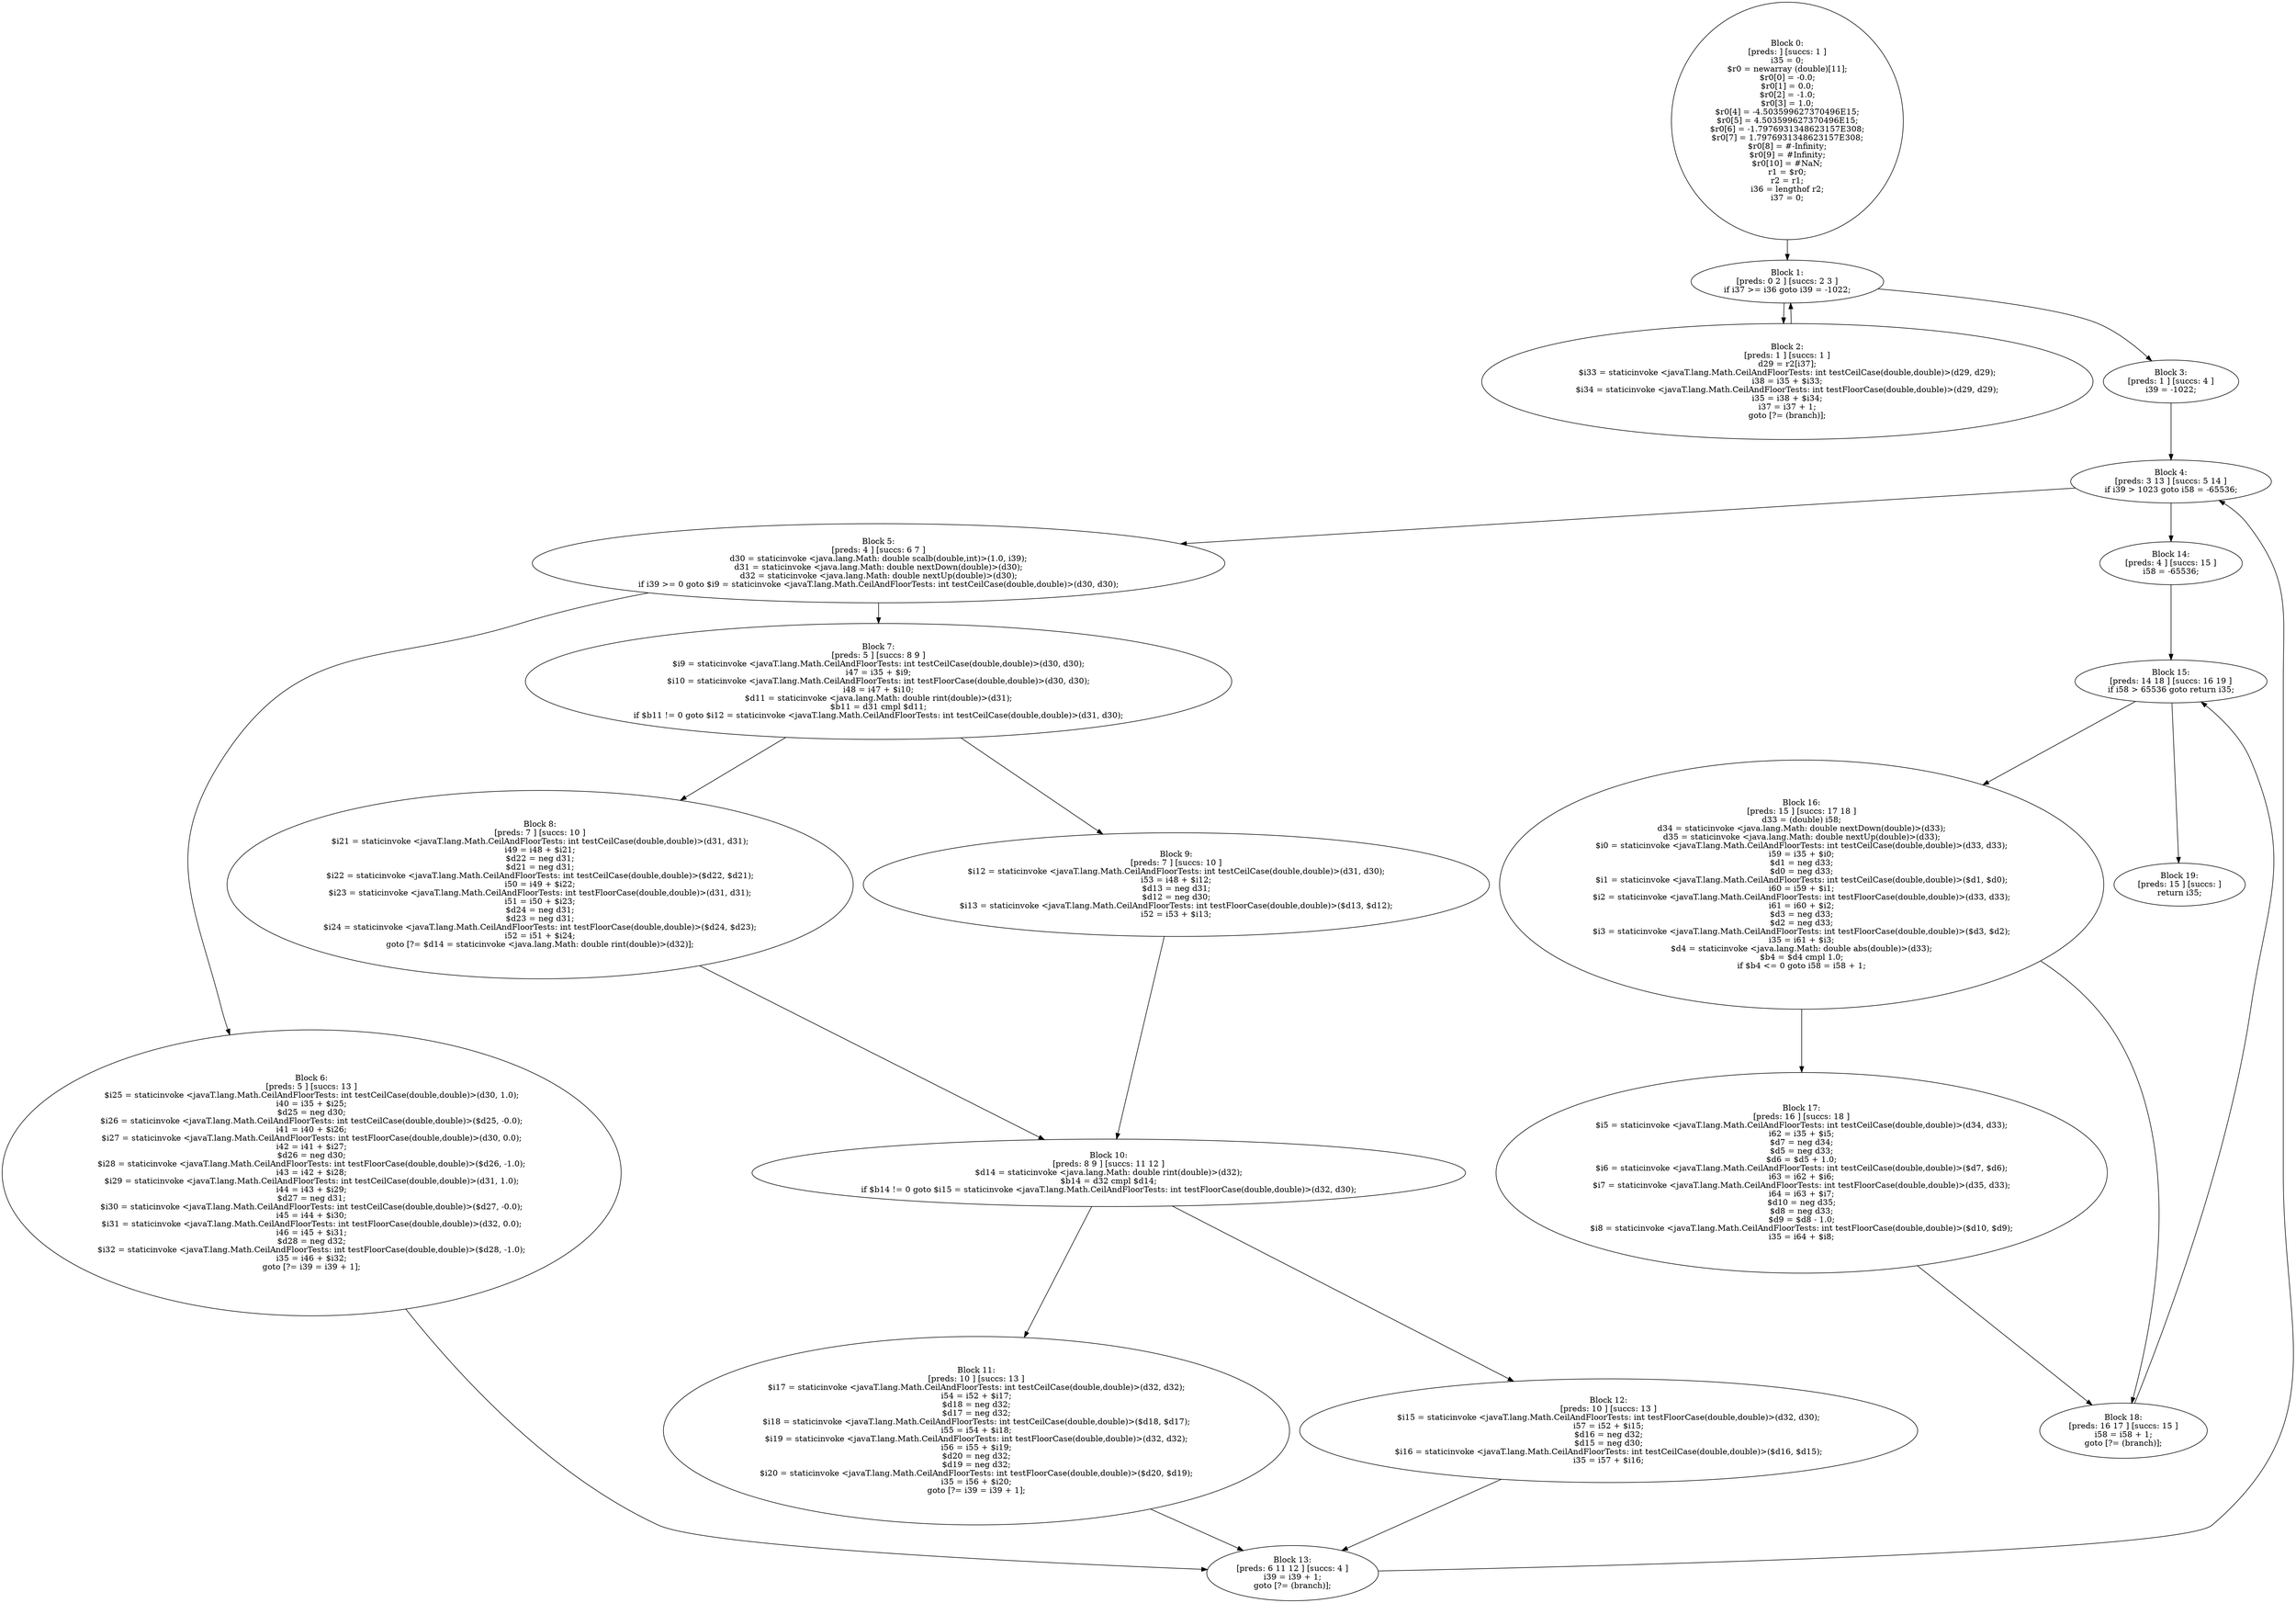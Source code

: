 digraph "unitGraph" {
    "Block 0:
[preds: ] [succs: 1 ]
i35 = 0;
$r0 = newarray (double)[11];
$r0[0] = -0.0;
$r0[1] = 0.0;
$r0[2] = -1.0;
$r0[3] = 1.0;
$r0[4] = -4.503599627370496E15;
$r0[5] = 4.503599627370496E15;
$r0[6] = -1.7976931348623157E308;
$r0[7] = 1.7976931348623157E308;
$r0[8] = #-Infinity;
$r0[9] = #Infinity;
$r0[10] = #NaN;
r1 = $r0;
r2 = r1;
i36 = lengthof r2;
i37 = 0;
"
    "Block 1:
[preds: 0 2 ] [succs: 2 3 ]
if i37 >= i36 goto i39 = -1022;
"
    "Block 2:
[preds: 1 ] [succs: 1 ]
d29 = r2[i37];
$i33 = staticinvoke <javaT.lang.Math.CeilAndFloorTests: int testCeilCase(double,double)>(d29, d29);
i38 = i35 + $i33;
$i34 = staticinvoke <javaT.lang.Math.CeilAndFloorTests: int testFloorCase(double,double)>(d29, d29);
i35 = i38 + $i34;
i37 = i37 + 1;
goto [?= (branch)];
"
    "Block 3:
[preds: 1 ] [succs: 4 ]
i39 = -1022;
"
    "Block 4:
[preds: 3 13 ] [succs: 5 14 ]
if i39 > 1023 goto i58 = -65536;
"
    "Block 5:
[preds: 4 ] [succs: 6 7 ]
d30 = staticinvoke <java.lang.Math: double scalb(double,int)>(1.0, i39);
d31 = staticinvoke <java.lang.Math: double nextDown(double)>(d30);
d32 = staticinvoke <java.lang.Math: double nextUp(double)>(d30);
if i39 >= 0 goto $i9 = staticinvoke <javaT.lang.Math.CeilAndFloorTests: int testCeilCase(double,double)>(d30, d30);
"
    "Block 6:
[preds: 5 ] [succs: 13 ]
$i25 = staticinvoke <javaT.lang.Math.CeilAndFloorTests: int testCeilCase(double,double)>(d30, 1.0);
i40 = i35 + $i25;
$d25 = neg d30;
$i26 = staticinvoke <javaT.lang.Math.CeilAndFloorTests: int testCeilCase(double,double)>($d25, -0.0);
i41 = i40 + $i26;
$i27 = staticinvoke <javaT.lang.Math.CeilAndFloorTests: int testFloorCase(double,double)>(d30, 0.0);
i42 = i41 + $i27;
$d26 = neg d30;
$i28 = staticinvoke <javaT.lang.Math.CeilAndFloorTests: int testFloorCase(double,double)>($d26, -1.0);
i43 = i42 + $i28;
$i29 = staticinvoke <javaT.lang.Math.CeilAndFloorTests: int testCeilCase(double,double)>(d31, 1.0);
i44 = i43 + $i29;
$d27 = neg d31;
$i30 = staticinvoke <javaT.lang.Math.CeilAndFloorTests: int testCeilCase(double,double)>($d27, -0.0);
i45 = i44 + $i30;
$i31 = staticinvoke <javaT.lang.Math.CeilAndFloorTests: int testFloorCase(double,double)>(d32, 0.0);
i46 = i45 + $i31;
$d28 = neg d32;
$i32 = staticinvoke <javaT.lang.Math.CeilAndFloorTests: int testFloorCase(double,double)>($d28, -1.0);
i35 = i46 + $i32;
goto [?= i39 = i39 + 1];
"
    "Block 7:
[preds: 5 ] [succs: 8 9 ]
$i9 = staticinvoke <javaT.lang.Math.CeilAndFloorTests: int testCeilCase(double,double)>(d30, d30);
i47 = i35 + $i9;
$i10 = staticinvoke <javaT.lang.Math.CeilAndFloorTests: int testFloorCase(double,double)>(d30, d30);
i48 = i47 + $i10;
$d11 = staticinvoke <java.lang.Math: double rint(double)>(d31);
$b11 = d31 cmpl $d11;
if $b11 != 0 goto $i12 = staticinvoke <javaT.lang.Math.CeilAndFloorTests: int testCeilCase(double,double)>(d31, d30);
"
    "Block 8:
[preds: 7 ] [succs: 10 ]
$i21 = staticinvoke <javaT.lang.Math.CeilAndFloorTests: int testCeilCase(double,double)>(d31, d31);
i49 = i48 + $i21;
$d22 = neg d31;
$d21 = neg d31;
$i22 = staticinvoke <javaT.lang.Math.CeilAndFloorTests: int testCeilCase(double,double)>($d22, $d21);
i50 = i49 + $i22;
$i23 = staticinvoke <javaT.lang.Math.CeilAndFloorTests: int testFloorCase(double,double)>(d31, d31);
i51 = i50 + $i23;
$d24 = neg d31;
$d23 = neg d31;
$i24 = staticinvoke <javaT.lang.Math.CeilAndFloorTests: int testFloorCase(double,double)>($d24, $d23);
i52 = i51 + $i24;
goto [?= $d14 = staticinvoke <java.lang.Math: double rint(double)>(d32)];
"
    "Block 9:
[preds: 7 ] [succs: 10 ]
$i12 = staticinvoke <javaT.lang.Math.CeilAndFloorTests: int testCeilCase(double,double)>(d31, d30);
i53 = i48 + $i12;
$d13 = neg d31;
$d12 = neg d30;
$i13 = staticinvoke <javaT.lang.Math.CeilAndFloorTests: int testFloorCase(double,double)>($d13, $d12);
i52 = i53 + $i13;
"
    "Block 10:
[preds: 8 9 ] [succs: 11 12 ]
$d14 = staticinvoke <java.lang.Math: double rint(double)>(d32);
$b14 = d32 cmpl $d14;
if $b14 != 0 goto $i15 = staticinvoke <javaT.lang.Math.CeilAndFloorTests: int testFloorCase(double,double)>(d32, d30);
"
    "Block 11:
[preds: 10 ] [succs: 13 ]
$i17 = staticinvoke <javaT.lang.Math.CeilAndFloorTests: int testCeilCase(double,double)>(d32, d32);
i54 = i52 + $i17;
$d18 = neg d32;
$d17 = neg d32;
$i18 = staticinvoke <javaT.lang.Math.CeilAndFloorTests: int testCeilCase(double,double)>($d18, $d17);
i55 = i54 + $i18;
$i19 = staticinvoke <javaT.lang.Math.CeilAndFloorTests: int testFloorCase(double,double)>(d32, d32);
i56 = i55 + $i19;
$d20 = neg d32;
$d19 = neg d32;
$i20 = staticinvoke <javaT.lang.Math.CeilAndFloorTests: int testFloorCase(double,double)>($d20, $d19);
i35 = i56 + $i20;
goto [?= i39 = i39 + 1];
"
    "Block 12:
[preds: 10 ] [succs: 13 ]
$i15 = staticinvoke <javaT.lang.Math.CeilAndFloorTests: int testFloorCase(double,double)>(d32, d30);
i57 = i52 + $i15;
$d16 = neg d32;
$d15 = neg d30;
$i16 = staticinvoke <javaT.lang.Math.CeilAndFloorTests: int testCeilCase(double,double)>($d16, $d15);
i35 = i57 + $i16;
"
    "Block 13:
[preds: 6 11 12 ] [succs: 4 ]
i39 = i39 + 1;
goto [?= (branch)];
"
    "Block 14:
[preds: 4 ] [succs: 15 ]
i58 = -65536;
"
    "Block 15:
[preds: 14 18 ] [succs: 16 19 ]
if i58 > 65536 goto return i35;
"
    "Block 16:
[preds: 15 ] [succs: 17 18 ]
d33 = (double) i58;
d34 = staticinvoke <java.lang.Math: double nextDown(double)>(d33);
d35 = staticinvoke <java.lang.Math: double nextUp(double)>(d33);
$i0 = staticinvoke <javaT.lang.Math.CeilAndFloorTests: int testCeilCase(double,double)>(d33, d33);
i59 = i35 + $i0;
$d1 = neg d33;
$d0 = neg d33;
$i1 = staticinvoke <javaT.lang.Math.CeilAndFloorTests: int testCeilCase(double,double)>($d1, $d0);
i60 = i59 + $i1;
$i2 = staticinvoke <javaT.lang.Math.CeilAndFloorTests: int testFloorCase(double,double)>(d33, d33);
i61 = i60 + $i2;
$d3 = neg d33;
$d2 = neg d33;
$i3 = staticinvoke <javaT.lang.Math.CeilAndFloorTests: int testFloorCase(double,double)>($d3, $d2);
i35 = i61 + $i3;
$d4 = staticinvoke <java.lang.Math: double abs(double)>(d33);
$b4 = $d4 cmpl 1.0;
if $b4 <= 0 goto i58 = i58 + 1;
"
    "Block 17:
[preds: 16 ] [succs: 18 ]
$i5 = staticinvoke <javaT.lang.Math.CeilAndFloorTests: int testCeilCase(double,double)>(d34, d33);
i62 = i35 + $i5;
$d7 = neg d34;
$d5 = neg d33;
$d6 = $d5 + 1.0;
$i6 = staticinvoke <javaT.lang.Math.CeilAndFloorTests: int testCeilCase(double,double)>($d7, $d6);
i63 = i62 + $i6;
$i7 = staticinvoke <javaT.lang.Math.CeilAndFloorTests: int testFloorCase(double,double)>(d35, d33);
i64 = i63 + $i7;
$d10 = neg d35;
$d8 = neg d33;
$d9 = $d8 - 1.0;
$i8 = staticinvoke <javaT.lang.Math.CeilAndFloorTests: int testFloorCase(double,double)>($d10, $d9);
i35 = i64 + $i8;
"
    "Block 18:
[preds: 16 17 ] [succs: 15 ]
i58 = i58 + 1;
goto [?= (branch)];
"
    "Block 19:
[preds: 15 ] [succs: ]
return i35;
"
    "Block 0:
[preds: ] [succs: 1 ]
i35 = 0;
$r0 = newarray (double)[11];
$r0[0] = -0.0;
$r0[1] = 0.0;
$r0[2] = -1.0;
$r0[3] = 1.0;
$r0[4] = -4.503599627370496E15;
$r0[5] = 4.503599627370496E15;
$r0[6] = -1.7976931348623157E308;
$r0[7] = 1.7976931348623157E308;
$r0[8] = #-Infinity;
$r0[9] = #Infinity;
$r0[10] = #NaN;
r1 = $r0;
r2 = r1;
i36 = lengthof r2;
i37 = 0;
"->"Block 1:
[preds: 0 2 ] [succs: 2 3 ]
if i37 >= i36 goto i39 = -1022;
";
    "Block 1:
[preds: 0 2 ] [succs: 2 3 ]
if i37 >= i36 goto i39 = -1022;
"->"Block 2:
[preds: 1 ] [succs: 1 ]
d29 = r2[i37];
$i33 = staticinvoke <javaT.lang.Math.CeilAndFloorTests: int testCeilCase(double,double)>(d29, d29);
i38 = i35 + $i33;
$i34 = staticinvoke <javaT.lang.Math.CeilAndFloorTests: int testFloorCase(double,double)>(d29, d29);
i35 = i38 + $i34;
i37 = i37 + 1;
goto [?= (branch)];
";
    "Block 1:
[preds: 0 2 ] [succs: 2 3 ]
if i37 >= i36 goto i39 = -1022;
"->"Block 3:
[preds: 1 ] [succs: 4 ]
i39 = -1022;
";
    "Block 2:
[preds: 1 ] [succs: 1 ]
d29 = r2[i37];
$i33 = staticinvoke <javaT.lang.Math.CeilAndFloorTests: int testCeilCase(double,double)>(d29, d29);
i38 = i35 + $i33;
$i34 = staticinvoke <javaT.lang.Math.CeilAndFloorTests: int testFloorCase(double,double)>(d29, d29);
i35 = i38 + $i34;
i37 = i37 + 1;
goto [?= (branch)];
"->"Block 1:
[preds: 0 2 ] [succs: 2 3 ]
if i37 >= i36 goto i39 = -1022;
";
    "Block 3:
[preds: 1 ] [succs: 4 ]
i39 = -1022;
"->"Block 4:
[preds: 3 13 ] [succs: 5 14 ]
if i39 > 1023 goto i58 = -65536;
";
    "Block 4:
[preds: 3 13 ] [succs: 5 14 ]
if i39 > 1023 goto i58 = -65536;
"->"Block 5:
[preds: 4 ] [succs: 6 7 ]
d30 = staticinvoke <java.lang.Math: double scalb(double,int)>(1.0, i39);
d31 = staticinvoke <java.lang.Math: double nextDown(double)>(d30);
d32 = staticinvoke <java.lang.Math: double nextUp(double)>(d30);
if i39 >= 0 goto $i9 = staticinvoke <javaT.lang.Math.CeilAndFloorTests: int testCeilCase(double,double)>(d30, d30);
";
    "Block 4:
[preds: 3 13 ] [succs: 5 14 ]
if i39 > 1023 goto i58 = -65536;
"->"Block 14:
[preds: 4 ] [succs: 15 ]
i58 = -65536;
";
    "Block 5:
[preds: 4 ] [succs: 6 7 ]
d30 = staticinvoke <java.lang.Math: double scalb(double,int)>(1.0, i39);
d31 = staticinvoke <java.lang.Math: double nextDown(double)>(d30);
d32 = staticinvoke <java.lang.Math: double nextUp(double)>(d30);
if i39 >= 0 goto $i9 = staticinvoke <javaT.lang.Math.CeilAndFloorTests: int testCeilCase(double,double)>(d30, d30);
"->"Block 6:
[preds: 5 ] [succs: 13 ]
$i25 = staticinvoke <javaT.lang.Math.CeilAndFloorTests: int testCeilCase(double,double)>(d30, 1.0);
i40 = i35 + $i25;
$d25 = neg d30;
$i26 = staticinvoke <javaT.lang.Math.CeilAndFloorTests: int testCeilCase(double,double)>($d25, -0.0);
i41 = i40 + $i26;
$i27 = staticinvoke <javaT.lang.Math.CeilAndFloorTests: int testFloorCase(double,double)>(d30, 0.0);
i42 = i41 + $i27;
$d26 = neg d30;
$i28 = staticinvoke <javaT.lang.Math.CeilAndFloorTests: int testFloorCase(double,double)>($d26, -1.0);
i43 = i42 + $i28;
$i29 = staticinvoke <javaT.lang.Math.CeilAndFloorTests: int testCeilCase(double,double)>(d31, 1.0);
i44 = i43 + $i29;
$d27 = neg d31;
$i30 = staticinvoke <javaT.lang.Math.CeilAndFloorTests: int testCeilCase(double,double)>($d27, -0.0);
i45 = i44 + $i30;
$i31 = staticinvoke <javaT.lang.Math.CeilAndFloorTests: int testFloorCase(double,double)>(d32, 0.0);
i46 = i45 + $i31;
$d28 = neg d32;
$i32 = staticinvoke <javaT.lang.Math.CeilAndFloorTests: int testFloorCase(double,double)>($d28, -1.0);
i35 = i46 + $i32;
goto [?= i39 = i39 + 1];
";
    "Block 5:
[preds: 4 ] [succs: 6 7 ]
d30 = staticinvoke <java.lang.Math: double scalb(double,int)>(1.0, i39);
d31 = staticinvoke <java.lang.Math: double nextDown(double)>(d30);
d32 = staticinvoke <java.lang.Math: double nextUp(double)>(d30);
if i39 >= 0 goto $i9 = staticinvoke <javaT.lang.Math.CeilAndFloorTests: int testCeilCase(double,double)>(d30, d30);
"->"Block 7:
[preds: 5 ] [succs: 8 9 ]
$i9 = staticinvoke <javaT.lang.Math.CeilAndFloorTests: int testCeilCase(double,double)>(d30, d30);
i47 = i35 + $i9;
$i10 = staticinvoke <javaT.lang.Math.CeilAndFloorTests: int testFloorCase(double,double)>(d30, d30);
i48 = i47 + $i10;
$d11 = staticinvoke <java.lang.Math: double rint(double)>(d31);
$b11 = d31 cmpl $d11;
if $b11 != 0 goto $i12 = staticinvoke <javaT.lang.Math.CeilAndFloorTests: int testCeilCase(double,double)>(d31, d30);
";
    "Block 6:
[preds: 5 ] [succs: 13 ]
$i25 = staticinvoke <javaT.lang.Math.CeilAndFloorTests: int testCeilCase(double,double)>(d30, 1.0);
i40 = i35 + $i25;
$d25 = neg d30;
$i26 = staticinvoke <javaT.lang.Math.CeilAndFloorTests: int testCeilCase(double,double)>($d25, -0.0);
i41 = i40 + $i26;
$i27 = staticinvoke <javaT.lang.Math.CeilAndFloorTests: int testFloorCase(double,double)>(d30, 0.0);
i42 = i41 + $i27;
$d26 = neg d30;
$i28 = staticinvoke <javaT.lang.Math.CeilAndFloorTests: int testFloorCase(double,double)>($d26, -1.0);
i43 = i42 + $i28;
$i29 = staticinvoke <javaT.lang.Math.CeilAndFloorTests: int testCeilCase(double,double)>(d31, 1.0);
i44 = i43 + $i29;
$d27 = neg d31;
$i30 = staticinvoke <javaT.lang.Math.CeilAndFloorTests: int testCeilCase(double,double)>($d27, -0.0);
i45 = i44 + $i30;
$i31 = staticinvoke <javaT.lang.Math.CeilAndFloorTests: int testFloorCase(double,double)>(d32, 0.0);
i46 = i45 + $i31;
$d28 = neg d32;
$i32 = staticinvoke <javaT.lang.Math.CeilAndFloorTests: int testFloorCase(double,double)>($d28, -1.0);
i35 = i46 + $i32;
goto [?= i39 = i39 + 1];
"->"Block 13:
[preds: 6 11 12 ] [succs: 4 ]
i39 = i39 + 1;
goto [?= (branch)];
";
    "Block 7:
[preds: 5 ] [succs: 8 9 ]
$i9 = staticinvoke <javaT.lang.Math.CeilAndFloorTests: int testCeilCase(double,double)>(d30, d30);
i47 = i35 + $i9;
$i10 = staticinvoke <javaT.lang.Math.CeilAndFloorTests: int testFloorCase(double,double)>(d30, d30);
i48 = i47 + $i10;
$d11 = staticinvoke <java.lang.Math: double rint(double)>(d31);
$b11 = d31 cmpl $d11;
if $b11 != 0 goto $i12 = staticinvoke <javaT.lang.Math.CeilAndFloorTests: int testCeilCase(double,double)>(d31, d30);
"->"Block 8:
[preds: 7 ] [succs: 10 ]
$i21 = staticinvoke <javaT.lang.Math.CeilAndFloorTests: int testCeilCase(double,double)>(d31, d31);
i49 = i48 + $i21;
$d22 = neg d31;
$d21 = neg d31;
$i22 = staticinvoke <javaT.lang.Math.CeilAndFloorTests: int testCeilCase(double,double)>($d22, $d21);
i50 = i49 + $i22;
$i23 = staticinvoke <javaT.lang.Math.CeilAndFloorTests: int testFloorCase(double,double)>(d31, d31);
i51 = i50 + $i23;
$d24 = neg d31;
$d23 = neg d31;
$i24 = staticinvoke <javaT.lang.Math.CeilAndFloorTests: int testFloorCase(double,double)>($d24, $d23);
i52 = i51 + $i24;
goto [?= $d14 = staticinvoke <java.lang.Math: double rint(double)>(d32)];
";
    "Block 7:
[preds: 5 ] [succs: 8 9 ]
$i9 = staticinvoke <javaT.lang.Math.CeilAndFloorTests: int testCeilCase(double,double)>(d30, d30);
i47 = i35 + $i9;
$i10 = staticinvoke <javaT.lang.Math.CeilAndFloorTests: int testFloorCase(double,double)>(d30, d30);
i48 = i47 + $i10;
$d11 = staticinvoke <java.lang.Math: double rint(double)>(d31);
$b11 = d31 cmpl $d11;
if $b11 != 0 goto $i12 = staticinvoke <javaT.lang.Math.CeilAndFloorTests: int testCeilCase(double,double)>(d31, d30);
"->"Block 9:
[preds: 7 ] [succs: 10 ]
$i12 = staticinvoke <javaT.lang.Math.CeilAndFloorTests: int testCeilCase(double,double)>(d31, d30);
i53 = i48 + $i12;
$d13 = neg d31;
$d12 = neg d30;
$i13 = staticinvoke <javaT.lang.Math.CeilAndFloorTests: int testFloorCase(double,double)>($d13, $d12);
i52 = i53 + $i13;
";
    "Block 8:
[preds: 7 ] [succs: 10 ]
$i21 = staticinvoke <javaT.lang.Math.CeilAndFloorTests: int testCeilCase(double,double)>(d31, d31);
i49 = i48 + $i21;
$d22 = neg d31;
$d21 = neg d31;
$i22 = staticinvoke <javaT.lang.Math.CeilAndFloorTests: int testCeilCase(double,double)>($d22, $d21);
i50 = i49 + $i22;
$i23 = staticinvoke <javaT.lang.Math.CeilAndFloorTests: int testFloorCase(double,double)>(d31, d31);
i51 = i50 + $i23;
$d24 = neg d31;
$d23 = neg d31;
$i24 = staticinvoke <javaT.lang.Math.CeilAndFloorTests: int testFloorCase(double,double)>($d24, $d23);
i52 = i51 + $i24;
goto [?= $d14 = staticinvoke <java.lang.Math: double rint(double)>(d32)];
"->"Block 10:
[preds: 8 9 ] [succs: 11 12 ]
$d14 = staticinvoke <java.lang.Math: double rint(double)>(d32);
$b14 = d32 cmpl $d14;
if $b14 != 0 goto $i15 = staticinvoke <javaT.lang.Math.CeilAndFloorTests: int testFloorCase(double,double)>(d32, d30);
";
    "Block 9:
[preds: 7 ] [succs: 10 ]
$i12 = staticinvoke <javaT.lang.Math.CeilAndFloorTests: int testCeilCase(double,double)>(d31, d30);
i53 = i48 + $i12;
$d13 = neg d31;
$d12 = neg d30;
$i13 = staticinvoke <javaT.lang.Math.CeilAndFloorTests: int testFloorCase(double,double)>($d13, $d12);
i52 = i53 + $i13;
"->"Block 10:
[preds: 8 9 ] [succs: 11 12 ]
$d14 = staticinvoke <java.lang.Math: double rint(double)>(d32);
$b14 = d32 cmpl $d14;
if $b14 != 0 goto $i15 = staticinvoke <javaT.lang.Math.CeilAndFloorTests: int testFloorCase(double,double)>(d32, d30);
";
    "Block 10:
[preds: 8 9 ] [succs: 11 12 ]
$d14 = staticinvoke <java.lang.Math: double rint(double)>(d32);
$b14 = d32 cmpl $d14;
if $b14 != 0 goto $i15 = staticinvoke <javaT.lang.Math.CeilAndFloorTests: int testFloorCase(double,double)>(d32, d30);
"->"Block 11:
[preds: 10 ] [succs: 13 ]
$i17 = staticinvoke <javaT.lang.Math.CeilAndFloorTests: int testCeilCase(double,double)>(d32, d32);
i54 = i52 + $i17;
$d18 = neg d32;
$d17 = neg d32;
$i18 = staticinvoke <javaT.lang.Math.CeilAndFloorTests: int testCeilCase(double,double)>($d18, $d17);
i55 = i54 + $i18;
$i19 = staticinvoke <javaT.lang.Math.CeilAndFloorTests: int testFloorCase(double,double)>(d32, d32);
i56 = i55 + $i19;
$d20 = neg d32;
$d19 = neg d32;
$i20 = staticinvoke <javaT.lang.Math.CeilAndFloorTests: int testFloorCase(double,double)>($d20, $d19);
i35 = i56 + $i20;
goto [?= i39 = i39 + 1];
";
    "Block 10:
[preds: 8 9 ] [succs: 11 12 ]
$d14 = staticinvoke <java.lang.Math: double rint(double)>(d32);
$b14 = d32 cmpl $d14;
if $b14 != 0 goto $i15 = staticinvoke <javaT.lang.Math.CeilAndFloorTests: int testFloorCase(double,double)>(d32, d30);
"->"Block 12:
[preds: 10 ] [succs: 13 ]
$i15 = staticinvoke <javaT.lang.Math.CeilAndFloorTests: int testFloorCase(double,double)>(d32, d30);
i57 = i52 + $i15;
$d16 = neg d32;
$d15 = neg d30;
$i16 = staticinvoke <javaT.lang.Math.CeilAndFloorTests: int testCeilCase(double,double)>($d16, $d15);
i35 = i57 + $i16;
";
    "Block 11:
[preds: 10 ] [succs: 13 ]
$i17 = staticinvoke <javaT.lang.Math.CeilAndFloorTests: int testCeilCase(double,double)>(d32, d32);
i54 = i52 + $i17;
$d18 = neg d32;
$d17 = neg d32;
$i18 = staticinvoke <javaT.lang.Math.CeilAndFloorTests: int testCeilCase(double,double)>($d18, $d17);
i55 = i54 + $i18;
$i19 = staticinvoke <javaT.lang.Math.CeilAndFloorTests: int testFloorCase(double,double)>(d32, d32);
i56 = i55 + $i19;
$d20 = neg d32;
$d19 = neg d32;
$i20 = staticinvoke <javaT.lang.Math.CeilAndFloorTests: int testFloorCase(double,double)>($d20, $d19);
i35 = i56 + $i20;
goto [?= i39 = i39 + 1];
"->"Block 13:
[preds: 6 11 12 ] [succs: 4 ]
i39 = i39 + 1;
goto [?= (branch)];
";
    "Block 12:
[preds: 10 ] [succs: 13 ]
$i15 = staticinvoke <javaT.lang.Math.CeilAndFloorTests: int testFloorCase(double,double)>(d32, d30);
i57 = i52 + $i15;
$d16 = neg d32;
$d15 = neg d30;
$i16 = staticinvoke <javaT.lang.Math.CeilAndFloorTests: int testCeilCase(double,double)>($d16, $d15);
i35 = i57 + $i16;
"->"Block 13:
[preds: 6 11 12 ] [succs: 4 ]
i39 = i39 + 1;
goto [?= (branch)];
";
    "Block 13:
[preds: 6 11 12 ] [succs: 4 ]
i39 = i39 + 1;
goto [?= (branch)];
"->"Block 4:
[preds: 3 13 ] [succs: 5 14 ]
if i39 > 1023 goto i58 = -65536;
";
    "Block 14:
[preds: 4 ] [succs: 15 ]
i58 = -65536;
"->"Block 15:
[preds: 14 18 ] [succs: 16 19 ]
if i58 > 65536 goto return i35;
";
    "Block 15:
[preds: 14 18 ] [succs: 16 19 ]
if i58 > 65536 goto return i35;
"->"Block 16:
[preds: 15 ] [succs: 17 18 ]
d33 = (double) i58;
d34 = staticinvoke <java.lang.Math: double nextDown(double)>(d33);
d35 = staticinvoke <java.lang.Math: double nextUp(double)>(d33);
$i0 = staticinvoke <javaT.lang.Math.CeilAndFloorTests: int testCeilCase(double,double)>(d33, d33);
i59 = i35 + $i0;
$d1 = neg d33;
$d0 = neg d33;
$i1 = staticinvoke <javaT.lang.Math.CeilAndFloorTests: int testCeilCase(double,double)>($d1, $d0);
i60 = i59 + $i1;
$i2 = staticinvoke <javaT.lang.Math.CeilAndFloorTests: int testFloorCase(double,double)>(d33, d33);
i61 = i60 + $i2;
$d3 = neg d33;
$d2 = neg d33;
$i3 = staticinvoke <javaT.lang.Math.CeilAndFloorTests: int testFloorCase(double,double)>($d3, $d2);
i35 = i61 + $i3;
$d4 = staticinvoke <java.lang.Math: double abs(double)>(d33);
$b4 = $d4 cmpl 1.0;
if $b4 <= 0 goto i58 = i58 + 1;
";
    "Block 15:
[preds: 14 18 ] [succs: 16 19 ]
if i58 > 65536 goto return i35;
"->"Block 19:
[preds: 15 ] [succs: ]
return i35;
";
    "Block 16:
[preds: 15 ] [succs: 17 18 ]
d33 = (double) i58;
d34 = staticinvoke <java.lang.Math: double nextDown(double)>(d33);
d35 = staticinvoke <java.lang.Math: double nextUp(double)>(d33);
$i0 = staticinvoke <javaT.lang.Math.CeilAndFloorTests: int testCeilCase(double,double)>(d33, d33);
i59 = i35 + $i0;
$d1 = neg d33;
$d0 = neg d33;
$i1 = staticinvoke <javaT.lang.Math.CeilAndFloorTests: int testCeilCase(double,double)>($d1, $d0);
i60 = i59 + $i1;
$i2 = staticinvoke <javaT.lang.Math.CeilAndFloorTests: int testFloorCase(double,double)>(d33, d33);
i61 = i60 + $i2;
$d3 = neg d33;
$d2 = neg d33;
$i3 = staticinvoke <javaT.lang.Math.CeilAndFloorTests: int testFloorCase(double,double)>($d3, $d2);
i35 = i61 + $i3;
$d4 = staticinvoke <java.lang.Math: double abs(double)>(d33);
$b4 = $d4 cmpl 1.0;
if $b4 <= 0 goto i58 = i58 + 1;
"->"Block 17:
[preds: 16 ] [succs: 18 ]
$i5 = staticinvoke <javaT.lang.Math.CeilAndFloorTests: int testCeilCase(double,double)>(d34, d33);
i62 = i35 + $i5;
$d7 = neg d34;
$d5 = neg d33;
$d6 = $d5 + 1.0;
$i6 = staticinvoke <javaT.lang.Math.CeilAndFloorTests: int testCeilCase(double,double)>($d7, $d6);
i63 = i62 + $i6;
$i7 = staticinvoke <javaT.lang.Math.CeilAndFloorTests: int testFloorCase(double,double)>(d35, d33);
i64 = i63 + $i7;
$d10 = neg d35;
$d8 = neg d33;
$d9 = $d8 - 1.0;
$i8 = staticinvoke <javaT.lang.Math.CeilAndFloorTests: int testFloorCase(double,double)>($d10, $d9);
i35 = i64 + $i8;
";
    "Block 16:
[preds: 15 ] [succs: 17 18 ]
d33 = (double) i58;
d34 = staticinvoke <java.lang.Math: double nextDown(double)>(d33);
d35 = staticinvoke <java.lang.Math: double nextUp(double)>(d33);
$i0 = staticinvoke <javaT.lang.Math.CeilAndFloorTests: int testCeilCase(double,double)>(d33, d33);
i59 = i35 + $i0;
$d1 = neg d33;
$d0 = neg d33;
$i1 = staticinvoke <javaT.lang.Math.CeilAndFloorTests: int testCeilCase(double,double)>($d1, $d0);
i60 = i59 + $i1;
$i2 = staticinvoke <javaT.lang.Math.CeilAndFloorTests: int testFloorCase(double,double)>(d33, d33);
i61 = i60 + $i2;
$d3 = neg d33;
$d2 = neg d33;
$i3 = staticinvoke <javaT.lang.Math.CeilAndFloorTests: int testFloorCase(double,double)>($d3, $d2);
i35 = i61 + $i3;
$d4 = staticinvoke <java.lang.Math: double abs(double)>(d33);
$b4 = $d4 cmpl 1.0;
if $b4 <= 0 goto i58 = i58 + 1;
"->"Block 18:
[preds: 16 17 ] [succs: 15 ]
i58 = i58 + 1;
goto [?= (branch)];
";
    "Block 17:
[preds: 16 ] [succs: 18 ]
$i5 = staticinvoke <javaT.lang.Math.CeilAndFloorTests: int testCeilCase(double,double)>(d34, d33);
i62 = i35 + $i5;
$d7 = neg d34;
$d5 = neg d33;
$d6 = $d5 + 1.0;
$i6 = staticinvoke <javaT.lang.Math.CeilAndFloorTests: int testCeilCase(double,double)>($d7, $d6);
i63 = i62 + $i6;
$i7 = staticinvoke <javaT.lang.Math.CeilAndFloorTests: int testFloorCase(double,double)>(d35, d33);
i64 = i63 + $i7;
$d10 = neg d35;
$d8 = neg d33;
$d9 = $d8 - 1.0;
$i8 = staticinvoke <javaT.lang.Math.CeilAndFloorTests: int testFloorCase(double,double)>($d10, $d9);
i35 = i64 + $i8;
"->"Block 18:
[preds: 16 17 ] [succs: 15 ]
i58 = i58 + 1;
goto [?= (branch)];
";
    "Block 18:
[preds: 16 17 ] [succs: 15 ]
i58 = i58 + 1;
goto [?= (branch)];
"->"Block 15:
[preds: 14 18 ] [succs: 16 19 ]
if i58 > 65536 goto return i35;
";
}
